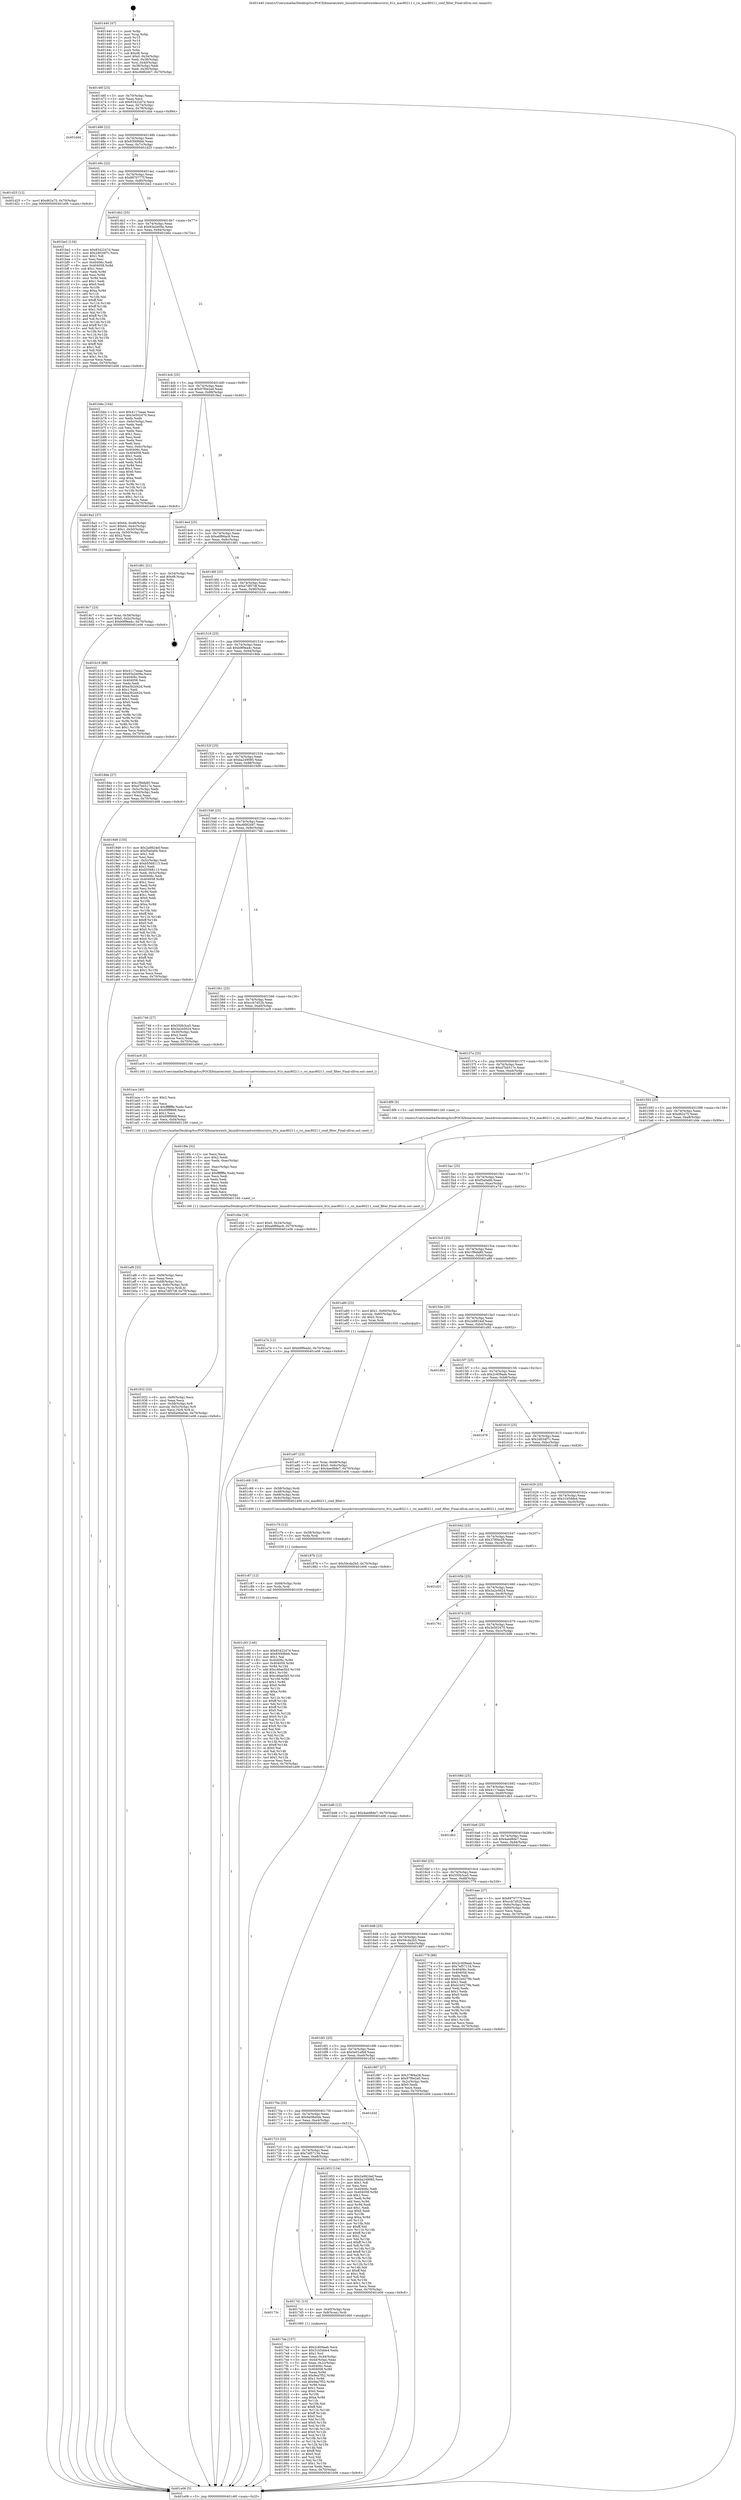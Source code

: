 digraph "0x401440" {
  label = "0x401440 (/mnt/c/Users/mathe/Desktop/tcc/POCII/binaries/extr_linuxdriversnetwirelessrsirsi_91x_mac80211.c_rsi_mac80211_conf_filter_Final-ollvm.out::main(0))"
  labelloc = "t"
  node[shape=record]

  Entry [label="",width=0.3,height=0.3,shape=circle,fillcolor=black,style=filled]
  "0x40146f" [label="{
     0x40146f [23]\l
     | [instrs]\l
     &nbsp;&nbsp;0x40146f \<+3\>: mov -0x70(%rbp),%eax\l
     &nbsp;&nbsp;0x401472 \<+2\>: mov %eax,%ecx\l
     &nbsp;&nbsp;0x401474 \<+6\>: sub $0x8342247d,%ecx\l
     &nbsp;&nbsp;0x40147a \<+3\>: mov %eax,-0x74(%rbp)\l
     &nbsp;&nbsp;0x40147d \<+3\>: mov %ecx,-0x78(%rbp)\l
     &nbsp;&nbsp;0x401480 \<+6\>: je 0000000000401dd4 \<main+0x994\>\l
  }"]
  "0x401dd4" [label="{
     0x401dd4\l
  }", style=dashed]
  "0x401486" [label="{
     0x401486 [22]\l
     | [instrs]\l
     &nbsp;&nbsp;0x401486 \<+5\>: jmp 000000000040148b \<main+0x4b\>\l
     &nbsp;&nbsp;0x40148b \<+3\>: mov -0x74(%rbp),%eax\l
     &nbsp;&nbsp;0x40148e \<+5\>: sub $0x83f49bbb,%eax\l
     &nbsp;&nbsp;0x401493 \<+3\>: mov %eax,-0x7c(%rbp)\l
     &nbsp;&nbsp;0x401496 \<+6\>: je 0000000000401d25 \<main+0x8e5\>\l
  }"]
  Exit [label="",width=0.3,height=0.3,shape=circle,fillcolor=black,style=filled,peripheries=2]
  "0x401d25" [label="{
     0x401d25 [12]\l
     | [instrs]\l
     &nbsp;&nbsp;0x401d25 \<+7\>: movl $0xd62a75,-0x70(%rbp)\l
     &nbsp;&nbsp;0x401d2c \<+5\>: jmp 0000000000401e06 \<main+0x9c6\>\l
  }"]
  "0x40149c" [label="{
     0x40149c [22]\l
     | [instrs]\l
     &nbsp;&nbsp;0x40149c \<+5\>: jmp 00000000004014a1 \<main+0x61\>\l
     &nbsp;&nbsp;0x4014a1 \<+3\>: mov -0x74(%rbp),%eax\l
     &nbsp;&nbsp;0x4014a4 \<+5\>: sub $0x8970777f,%eax\l
     &nbsp;&nbsp;0x4014a9 \<+3\>: mov %eax,-0x80(%rbp)\l
     &nbsp;&nbsp;0x4014ac \<+6\>: je 0000000000401be2 \<main+0x7a2\>\l
  }"]
  "0x401c93" [label="{
     0x401c93 [146]\l
     | [instrs]\l
     &nbsp;&nbsp;0x401c93 \<+5\>: mov $0x8342247d,%ecx\l
     &nbsp;&nbsp;0x401c98 \<+5\>: mov $0x83f49bbb,%esi\l
     &nbsp;&nbsp;0x401c9d \<+2\>: mov $0x1,%al\l
     &nbsp;&nbsp;0x401c9f \<+8\>: mov 0x40406c,%r8d\l
     &nbsp;&nbsp;0x401ca7 \<+8\>: mov 0x404058,%r9d\l
     &nbsp;&nbsp;0x401caf \<+3\>: mov %r8d,%r10d\l
     &nbsp;&nbsp;0x401cb2 \<+7\>: add $0xc46ae5b5,%r10d\l
     &nbsp;&nbsp;0x401cb9 \<+4\>: sub $0x1,%r10d\l
     &nbsp;&nbsp;0x401cbd \<+7\>: sub $0xc46ae5b5,%r10d\l
     &nbsp;&nbsp;0x401cc4 \<+4\>: imul %r10d,%r8d\l
     &nbsp;&nbsp;0x401cc8 \<+4\>: and $0x1,%r8d\l
     &nbsp;&nbsp;0x401ccc \<+4\>: cmp $0x0,%r8d\l
     &nbsp;&nbsp;0x401cd0 \<+4\>: sete %r11b\l
     &nbsp;&nbsp;0x401cd4 \<+4\>: cmp $0xa,%r9d\l
     &nbsp;&nbsp;0x401cd8 \<+3\>: setl %bl\l
     &nbsp;&nbsp;0x401cdb \<+3\>: mov %r11b,%r14b\l
     &nbsp;&nbsp;0x401cde \<+4\>: xor $0xff,%r14b\l
     &nbsp;&nbsp;0x401ce2 \<+3\>: mov %bl,%r15b\l
     &nbsp;&nbsp;0x401ce5 \<+4\>: xor $0xff,%r15b\l
     &nbsp;&nbsp;0x401ce9 \<+2\>: xor $0x0,%al\l
     &nbsp;&nbsp;0x401ceb \<+3\>: mov %r14b,%r12b\l
     &nbsp;&nbsp;0x401cee \<+4\>: and $0x0,%r12b\l
     &nbsp;&nbsp;0x401cf2 \<+3\>: and %al,%r11b\l
     &nbsp;&nbsp;0x401cf5 \<+3\>: mov %r15b,%r13b\l
     &nbsp;&nbsp;0x401cf8 \<+4\>: and $0x0,%r13b\l
     &nbsp;&nbsp;0x401cfc \<+2\>: and %al,%bl\l
     &nbsp;&nbsp;0x401cfe \<+3\>: or %r11b,%r12b\l
     &nbsp;&nbsp;0x401d01 \<+3\>: or %bl,%r13b\l
     &nbsp;&nbsp;0x401d04 \<+3\>: xor %r13b,%r12b\l
     &nbsp;&nbsp;0x401d07 \<+3\>: or %r15b,%r14b\l
     &nbsp;&nbsp;0x401d0a \<+4\>: xor $0xff,%r14b\l
     &nbsp;&nbsp;0x401d0e \<+2\>: or $0x0,%al\l
     &nbsp;&nbsp;0x401d10 \<+3\>: and %al,%r14b\l
     &nbsp;&nbsp;0x401d13 \<+3\>: or %r14b,%r12b\l
     &nbsp;&nbsp;0x401d16 \<+4\>: test $0x1,%r12b\l
     &nbsp;&nbsp;0x401d1a \<+3\>: cmovne %esi,%ecx\l
     &nbsp;&nbsp;0x401d1d \<+3\>: mov %ecx,-0x70(%rbp)\l
     &nbsp;&nbsp;0x401d20 \<+5\>: jmp 0000000000401e06 \<main+0x9c6\>\l
  }"]
  "0x401be2" [label="{
     0x401be2 [134]\l
     | [instrs]\l
     &nbsp;&nbsp;0x401be2 \<+5\>: mov $0x8342247d,%eax\l
     &nbsp;&nbsp;0x401be7 \<+5\>: mov $0x2d034f7c,%ecx\l
     &nbsp;&nbsp;0x401bec \<+2\>: mov $0x1,%dl\l
     &nbsp;&nbsp;0x401bee \<+2\>: xor %esi,%esi\l
     &nbsp;&nbsp;0x401bf0 \<+7\>: mov 0x40406c,%edi\l
     &nbsp;&nbsp;0x401bf7 \<+8\>: mov 0x404058,%r8d\l
     &nbsp;&nbsp;0x401bff \<+3\>: sub $0x1,%esi\l
     &nbsp;&nbsp;0x401c02 \<+3\>: mov %edi,%r9d\l
     &nbsp;&nbsp;0x401c05 \<+3\>: add %esi,%r9d\l
     &nbsp;&nbsp;0x401c08 \<+4\>: imul %r9d,%edi\l
     &nbsp;&nbsp;0x401c0c \<+3\>: and $0x1,%edi\l
     &nbsp;&nbsp;0x401c0f \<+3\>: cmp $0x0,%edi\l
     &nbsp;&nbsp;0x401c12 \<+4\>: sete %r10b\l
     &nbsp;&nbsp;0x401c16 \<+4\>: cmp $0xa,%r8d\l
     &nbsp;&nbsp;0x401c1a \<+4\>: setl %r11b\l
     &nbsp;&nbsp;0x401c1e \<+3\>: mov %r10b,%bl\l
     &nbsp;&nbsp;0x401c21 \<+3\>: xor $0xff,%bl\l
     &nbsp;&nbsp;0x401c24 \<+3\>: mov %r11b,%r14b\l
     &nbsp;&nbsp;0x401c27 \<+4\>: xor $0xff,%r14b\l
     &nbsp;&nbsp;0x401c2b \<+3\>: xor $0x1,%dl\l
     &nbsp;&nbsp;0x401c2e \<+3\>: mov %bl,%r15b\l
     &nbsp;&nbsp;0x401c31 \<+4\>: and $0xff,%r15b\l
     &nbsp;&nbsp;0x401c35 \<+3\>: and %dl,%r10b\l
     &nbsp;&nbsp;0x401c38 \<+3\>: mov %r14b,%r12b\l
     &nbsp;&nbsp;0x401c3b \<+4\>: and $0xff,%r12b\l
     &nbsp;&nbsp;0x401c3f \<+3\>: and %dl,%r11b\l
     &nbsp;&nbsp;0x401c42 \<+3\>: or %r10b,%r15b\l
     &nbsp;&nbsp;0x401c45 \<+3\>: or %r11b,%r12b\l
     &nbsp;&nbsp;0x401c48 \<+3\>: xor %r12b,%r15b\l
     &nbsp;&nbsp;0x401c4b \<+3\>: or %r14b,%bl\l
     &nbsp;&nbsp;0x401c4e \<+3\>: xor $0xff,%bl\l
     &nbsp;&nbsp;0x401c51 \<+3\>: or $0x1,%dl\l
     &nbsp;&nbsp;0x401c54 \<+2\>: and %dl,%bl\l
     &nbsp;&nbsp;0x401c56 \<+3\>: or %bl,%r15b\l
     &nbsp;&nbsp;0x401c59 \<+4\>: test $0x1,%r15b\l
     &nbsp;&nbsp;0x401c5d \<+3\>: cmovne %ecx,%eax\l
     &nbsp;&nbsp;0x401c60 \<+3\>: mov %eax,-0x70(%rbp)\l
     &nbsp;&nbsp;0x401c63 \<+5\>: jmp 0000000000401e06 \<main+0x9c6\>\l
  }"]
  "0x4014b2" [label="{
     0x4014b2 [25]\l
     | [instrs]\l
     &nbsp;&nbsp;0x4014b2 \<+5\>: jmp 00000000004014b7 \<main+0x77\>\l
     &nbsp;&nbsp;0x4014b7 \<+3\>: mov -0x74(%rbp),%eax\l
     &nbsp;&nbsp;0x4014ba \<+5\>: sub $0x93a2e09a,%eax\l
     &nbsp;&nbsp;0x4014bf \<+6\>: mov %eax,-0x84(%rbp)\l
     &nbsp;&nbsp;0x4014c5 \<+6\>: je 0000000000401b6e \<main+0x72e\>\l
  }"]
  "0x401c87" [label="{
     0x401c87 [12]\l
     | [instrs]\l
     &nbsp;&nbsp;0x401c87 \<+4\>: mov -0x68(%rbp),%rdx\l
     &nbsp;&nbsp;0x401c8b \<+3\>: mov %rdx,%rdi\l
     &nbsp;&nbsp;0x401c8e \<+5\>: call 0000000000401030 \<free@plt\>\l
     | [calls]\l
     &nbsp;&nbsp;0x401030 \{1\} (unknown)\l
  }"]
  "0x401b6e" [label="{
     0x401b6e [104]\l
     | [instrs]\l
     &nbsp;&nbsp;0x401b6e \<+5\>: mov $0x4117eaae,%eax\l
     &nbsp;&nbsp;0x401b73 \<+5\>: mov $0x3e502470,%ecx\l
     &nbsp;&nbsp;0x401b78 \<+2\>: xor %edx,%edx\l
     &nbsp;&nbsp;0x401b7a \<+3\>: mov -0x6c(%rbp),%esi\l
     &nbsp;&nbsp;0x401b7d \<+2\>: mov %edx,%edi\l
     &nbsp;&nbsp;0x401b7f \<+2\>: sub %esi,%edi\l
     &nbsp;&nbsp;0x401b81 \<+2\>: mov %edx,%esi\l
     &nbsp;&nbsp;0x401b83 \<+3\>: sub $0x1,%esi\l
     &nbsp;&nbsp;0x401b86 \<+2\>: add %esi,%edi\l
     &nbsp;&nbsp;0x401b88 \<+2\>: mov %edx,%esi\l
     &nbsp;&nbsp;0x401b8a \<+2\>: sub %edi,%esi\l
     &nbsp;&nbsp;0x401b8c \<+3\>: mov %esi,-0x6c(%rbp)\l
     &nbsp;&nbsp;0x401b8f \<+7\>: mov 0x40406c,%esi\l
     &nbsp;&nbsp;0x401b96 \<+7\>: mov 0x404058,%edi\l
     &nbsp;&nbsp;0x401b9d \<+3\>: sub $0x1,%edx\l
     &nbsp;&nbsp;0x401ba0 \<+3\>: mov %esi,%r8d\l
     &nbsp;&nbsp;0x401ba3 \<+3\>: add %edx,%r8d\l
     &nbsp;&nbsp;0x401ba6 \<+4\>: imul %r8d,%esi\l
     &nbsp;&nbsp;0x401baa \<+3\>: and $0x1,%esi\l
     &nbsp;&nbsp;0x401bad \<+3\>: cmp $0x0,%esi\l
     &nbsp;&nbsp;0x401bb0 \<+4\>: sete %r9b\l
     &nbsp;&nbsp;0x401bb4 \<+3\>: cmp $0xa,%edi\l
     &nbsp;&nbsp;0x401bb7 \<+4\>: setl %r10b\l
     &nbsp;&nbsp;0x401bbb \<+3\>: mov %r9b,%r11b\l
     &nbsp;&nbsp;0x401bbe \<+3\>: and %r10b,%r11b\l
     &nbsp;&nbsp;0x401bc1 \<+3\>: xor %r10b,%r9b\l
     &nbsp;&nbsp;0x401bc4 \<+3\>: or %r9b,%r11b\l
     &nbsp;&nbsp;0x401bc7 \<+4\>: test $0x1,%r11b\l
     &nbsp;&nbsp;0x401bcb \<+3\>: cmovne %ecx,%eax\l
     &nbsp;&nbsp;0x401bce \<+3\>: mov %eax,-0x70(%rbp)\l
     &nbsp;&nbsp;0x401bd1 \<+5\>: jmp 0000000000401e06 \<main+0x9c6\>\l
  }"]
  "0x4014cb" [label="{
     0x4014cb [25]\l
     | [instrs]\l
     &nbsp;&nbsp;0x4014cb \<+5\>: jmp 00000000004014d0 \<main+0x90\>\l
     &nbsp;&nbsp;0x4014d0 \<+3\>: mov -0x74(%rbp),%eax\l
     &nbsp;&nbsp;0x4014d3 \<+5\>: sub $0x97f0e2a0,%eax\l
     &nbsp;&nbsp;0x4014d8 \<+6\>: mov %eax,-0x88(%rbp)\l
     &nbsp;&nbsp;0x4014de \<+6\>: je 00000000004018a2 \<main+0x462\>\l
  }"]
  "0x401c7b" [label="{
     0x401c7b [12]\l
     | [instrs]\l
     &nbsp;&nbsp;0x401c7b \<+4\>: mov -0x58(%rbp),%rdx\l
     &nbsp;&nbsp;0x401c7f \<+3\>: mov %rdx,%rdi\l
     &nbsp;&nbsp;0x401c82 \<+5\>: call 0000000000401030 \<free@plt\>\l
     | [calls]\l
     &nbsp;&nbsp;0x401030 \{1\} (unknown)\l
  }"]
  "0x4018a2" [label="{
     0x4018a2 [37]\l
     | [instrs]\l
     &nbsp;&nbsp;0x4018a2 \<+7\>: movl $0x64,-0x48(%rbp)\l
     &nbsp;&nbsp;0x4018a9 \<+7\>: movl $0x64,-0x4c(%rbp)\l
     &nbsp;&nbsp;0x4018b0 \<+7\>: movl $0x1,-0x50(%rbp)\l
     &nbsp;&nbsp;0x4018b7 \<+4\>: movslq -0x50(%rbp),%rax\l
     &nbsp;&nbsp;0x4018bb \<+4\>: shl $0x2,%rax\l
     &nbsp;&nbsp;0x4018bf \<+3\>: mov %rax,%rdi\l
     &nbsp;&nbsp;0x4018c2 \<+5\>: call 0000000000401050 \<malloc@plt\>\l
     | [calls]\l
     &nbsp;&nbsp;0x401050 \{1\} (unknown)\l
  }"]
  "0x4014e4" [label="{
     0x4014e4 [25]\l
     | [instrs]\l
     &nbsp;&nbsp;0x4014e4 \<+5\>: jmp 00000000004014e9 \<main+0xa9\>\l
     &nbsp;&nbsp;0x4014e9 \<+3\>: mov -0x74(%rbp),%eax\l
     &nbsp;&nbsp;0x4014ec \<+5\>: sub $0xa6f66ac8,%eax\l
     &nbsp;&nbsp;0x4014f1 \<+6\>: mov %eax,-0x8c(%rbp)\l
     &nbsp;&nbsp;0x4014f7 \<+6\>: je 0000000000401d61 \<main+0x921\>\l
  }"]
  "0x401af6" [label="{
     0x401af6 [32]\l
     | [instrs]\l
     &nbsp;&nbsp;0x401af6 \<+6\>: mov -0xf4(%rbp),%ecx\l
     &nbsp;&nbsp;0x401afc \<+3\>: imul %eax,%ecx\l
     &nbsp;&nbsp;0x401aff \<+4\>: mov -0x68(%rbp),%rsi\l
     &nbsp;&nbsp;0x401b03 \<+4\>: movslq -0x6c(%rbp),%rdi\l
     &nbsp;&nbsp;0x401b07 \<+3\>: mov %ecx,(%rsi,%rdi,4)\l
     &nbsp;&nbsp;0x401b0a \<+7\>: movl $0xa7df57df,-0x70(%rbp)\l
     &nbsp;&nbsp;0x401b11 \<+5\>: jmp 0000000000401e06 \<main+0x9c6\>\l
  }"]
  "0x401d61" [label="{
     0x401d61 [21]\l
     | [instrs]\l
     &nbsp;&nbsp;0x401d61 \<+3\>: mov -0x34(%rbp),%eax\l
     &nbsp;&nbsp;0x401d64 \<+7\>: add $0xd8,%rsp\l
     &nbsp;&nbsp;0x401d6b \<+1\>: pop %rbx\l
     &nbsp;&nbsp;0x401d6c \<+2\>: pop %r12\l
     &nbsp;&nbsp;0x401d6e \<+2\>: pop %r13\l
     &nbsp;&nbsp;0x401d70 \<+2\>: pop %r14\l
     &nbsp;&nbsp;0x401d72 \<+2\>: pop %r15\l
     &nbsp;&nbsp;0x401d74 \<+1\>: pop %rbp\l
     &nbsp;&nbsp;0x401d75 \<+1\>: ret\l
  }"]
  "0x4014fd" [label="{
     0x4014fd [25]\l
     | [instrs]\l
     &nbsp;&nbsp;0x4014fd \<+5\>: jmp 0000000000401502 \<main+0xc2\>\l
     &nbsp;&nbsp;0x401502 \<+3\>: mov -0x74(%rbp),%eax\l
     &nbsp;&nbsp;0x401505 \<+5\>: sub $0xa7df57df,%eax\l
     &nbsp;&nbsp;0x40150a \<+6\>: mov %eax,-0x90(%rbp)\l
     &nbsp;&nbsp;0x401510 \<+6\>: je 0000000000401b16 \<main+0x6d6\>\l
  }"]
  "0x401ace" [label="{
     0x401ace [40]\l
     | [instrs]\l
     &nbsp;&nbsp;0x401ace \<+5\>: mov $0x2,%ecx\l
     &nbsp;&nbsp;0x401ad3 \<+1\>: cltd\l
     &nbsp;&nbsp;0x401ad4 \<+2\>: idiv %ecx\l
     &nbsp;&nbsp;0x401ad6 \<+6\>: imul $0xfffffffe,%edx,%ecx\l
     &nbsp;&nbsp;0x401adc \<+6\>: sub $0x69f8868,%ecx\l
     &nbsp;&nbsp;0x401ae2 \<+3\>: add $0x1,%ecx\l
     &nbsp;&nbsp;0x401ae5 \<+6\>: add $0x69f8868,%ecx\l
     &nbsp;&nbsp;0x401aeb \<+6\>: mov %ecx,-0xf4(%rbp)\l
     &nbsp;&nbsp;0x401af1 \<+5\>: call 0000000000401160 \<next_i\>\l
     | [calls]\l
     &nbsp;&nbsp;0x401160 \{1\} (/mnt/c/Users/mathe/Desktop/tcc/POCII/binaries/extr_linuxdriversnetwirelessrsirsi_91x_mac80211.c_rsi_mac80211_conf_filter_Final-ollvm.out::next_i)\l
  }"]
  "0x401b16" [label="{
     0x401b16 [88]\l
     | [instrs]\l
     &nbsp;&nbsp;0x401b16 \<+5\>: mov $0x4117eaae,%eax\l
     &nbsp;&nbsp;0x401b1b \<+5\>: mov $0x93a2e09a,%ecx\l
     &nbsp;&nbsp;0x401b20 \<+7\>: mov 0x40406c,%edx\l
     &nbsp;&nbsp;0x401b27 \<+7\>: mov 0x404058,%esi\l
     &nbsp;&nbsp;0x401b2e \<+2\>: mov %edx,%edi\l
     &nbsp;&nbsp;0x401b30 \<+6\>: add $0xa3b2d42d,%edi\l
     &nbsp;&nbsp;0x401b36 \<+3\>: sub $0x1,%edi\l
     &nbsp;&nbsp;0x401b39 \<+6\>: sub $0xa3b2d42d,%edi\l
     &nbsp;&nbsp;0x401b3f \<+3\>: imul %edi,%edx\l
     &nbsp;&nbsp;0x401b42 \<+3\>: and $0x1,%edx\l
     &nbsp;&nbsp;0x401b45 \<+3\>: cmp $0x0,%edx\l
     &nbsp;&nbsp;0x401b48 \<+4\>: sete %r8b\l
     &nbsp;&nbsp;0x401b4c \<+3\>: cmp $0xa,%esi\l
     &nbsp;&nbsp;0x401b4f \<+4\>: setl %r9b\l
     &nbsp;&nbsp;0x401b53 \<+3\>: mov %r8b,%r10b\l
     &nbsp;&nbsp;0x401b56 \<+3\>: and %r9b,%r10b\l
     &nbsp;&nbsp;0x401b59 \<+3\>: xor %r9b,%r8b\l
     &nbsp;&nbsp;0x401b5c \<+3\>: or %r8b,%r10b\l
     &nbsp;&nbsp;0x401b5f \<+4\>: test $0x1,%r10b\l
     &nbsp;&nbsp;0x401b63 \<+3\>: cmovne %ecx,%eax\l
     &nbsp;&nbsp;0x401b66 \<+3\>: mov %eax,-0x70(%rbp)\l
     &nbsp;&nbsp;0x401b69 \<+5\>: jmp 0000000000401e06 \<main+0x9c6\>\l
  }"]
  "0x401516" [label="{
     0x401516 [25]\l
     | [instrs]\l
     &nbsp;&nbsp;0x401516 \<+5\>: jmp 000000000040151b \<main+0xdb\>\l
     &nbsp;&nbsp;0x40151b \<+3\>: mov -0x74(%rbp),%eax\l
     &nbsp;&nbsp;0x40151e \<+5\>: sub $0xb9f9ea4c,%eax\l
     &nbsp;&nbsp;0x401523 \<+6\>: mov %eax,-0x94(%rbp)\l
     &nbsp;&nbsp;0x401529 \<+6\>: je 00000000004018de \<main+0x49e\>\l
  }"]
  "0x401a97" [label="{
     0x401a97 [23]\l
     | [instrs]\l
     &nbsp;&nbsp;0x401a97 \<+4\>: mov %rax,-0x68(%rbp)\l
     &nbsp;&nbsp;0x401a9b \<+7\>: movl $0x0,-0x6c(%rbp)\l
     &nbsp;&nbsp;0x401aa2 \<+7\>: movl $0x4aed8de7,-0x70(%rbp)\l
     &nbsp;&nbsp;0x401aa9 \<+5\>: jmp 0000000000401e06 \<main+0x9c6\>\l
  }"]
  "0x4018de" [label="{
     0x4018de [27]\l
     | [instrs]\l
     &nbsp;&nbsp;0x4018de \<+5\>: mov $0x1f9efa80,%eax\l
     &nbsp;&nbsp;0x4018e3 \<+5\>: mov $0xd7bb517e,%ecx\l
     &nbsp;&nbsp;0x4018e8 \<+3\>: mov -0x5c(%rbp),%edx\l
     &nbsp;&nbsp;0x4018eb \<+3\>: cmp -0x50(%rbp),%edx\l
     &nbsp;&nbsp;0x4018ee \<+3\>: cmovl %ecx,%eax\l
     &nbsp;&nbsp;0x4018f1 \<+3\>: mov %eax,-0x70(%rbp)\l
     &nbsp;&nbsp;0x4018f4 \<+5\>: jmp 0000000000401e06 \<main+0x9c6\>\l
  }"]
  "0x40152f" [label="{
     0x40152f [25]\l
     | [instrs]\l
     &nbsp;&nbsp;0x40152f \<+5\>: jmp 0000000000401534 \<main+0xf4\>\l
     &nbsp;&nbsp;0x401534 \<+3\>: mov -0x74(%rbp),%eax\l
     &nbsp;&nbsp;0x401537 \<+5\>: sub $0xba249085,%eax\l
     &nbsp;&nbsp;0x40153c \<+6\>: mov %eax,-0x98(%rbp)\l
     &nbsp;&nbsp;0x401542 \<+6\>: je 00000000004019d9 \<main+0x599\>\l
  }"]
  "0x401932" [label="{
     0x401932 [33]\l
     | [instrs]\l
     &nbsp;&nbsp;0x401932 \<+6\>: mov -0xf0(%rbp),%ecx\l
     &nbsp;&nbsp;0x401938 \<+3\>: imul %eax,%ecx\l
     &nbsp;&nbsp;0x40193b \<+4\>: mov -0x58(%rbp),%r8\l
     &nbsp;&nbsp;0x40193f \<+4\>: movslq -0x5c(%rbp),%r9\l
     &nbsp;&nbsp;0x401943 \<+4\>: mov %ecx,(%r8,%r9,4)\l
     &nbsp;&nbsp;0x401947 \<+7\>: movl $0x6a08a0de,-0x70(%rbp)\l
     &nbsp;&nbsp;0x40194e \<+5\>: jmp 0000000000401e06 \<main+0x9c6\>\l
  }"]
  "0x4019d9" [label="{
     0x4019d9 [155]\l
     | [instrs]\l
     &nbsp;&nbsp;0x4019d9 \<+5\>: mov $0x2a9824ef,%eax\l
     &nbsp;&nbsp;0x4019de \<+5\>: mov $0xf5a0a6b,%ecx\l
     &nbsp;&nbsp;0x4019e3 \<+2\>: mov $0x1,%dl\l
     &nbsp;&nbsp;0x4019e5 \<+2\>: xor %esi,%esi\l
     &nbsp;&nbsp;0x4019e7 \<+3\>: mov -0x5c(%rbp),%edi\l
     &nbsp;&nbsp;0x4019ea \<+6\>: add $0xb5568113,%edi\l
     &nbsp;&nbsp;0x4019f0 \<+3\>: add $0x1,%edi\l
     &nbsp;&nbsp;0x4019f3 \<+6\>: sub $0xb5568113,%edi\l
     &nbsp;&nbsp;0x4019f9 \<+3\>: mov %edi,-0x5c(%rbp)\l
     &nbsp;&nbsp;0x4019fc \<+7\>: mov 0x40406c,%edi\l
     &nbsp;&nbsp;0x401a03 \<+8\>: mov 0x404058,%r8d\l
     &nbsp;&nbsp;0x401a0b \<+3\>: sub $0x1,%esi\l
     &nbsp;&nbsp;0x401a0e \<+3\>: mov %edi,%r9d\l
     &nbsp;&nbsp;0x401a11 \<+3\>: add %esi,%r9d\l
     &nbsp;&nbsp;0x401a14 \<+4\>: imul %r9d,%edi\l
     &nbsp;&nbsp;0x401a18 \<+3\>: and $0x1,%edi\l
     &nbsp;&nbsp;0x401a1b \<+3\>: cmp $0x0,%edi\l
     &nbsp;&nbsp;0x401a1e \<+4\>: sete %r10b\l
     &nbsp;&nbsp;0x401a22 \<+4\>: cmp $0xa,%r8d\l
     &nbsp;&nbsp;0x401a26 \<+4\>: setl %r11b\l
     &nbsp;&nbsp;0x401a2a \<+3\>: mov %r10b,%bl\l
     &nbsp;&nbsp;0x401a2d \<+3\>: xor $0xff,%bl\l
     &nbsp;&nbsp;0x401a30 \<+3\>: mov %r11b,%r14b\l
     &nbsp;&nbsp;0x401a33 \<+4\>: xor $0xff,%r14b\l
     &nbsp;&nbsp;0x401a37 \<+3\>: xor $0x0,%dl\l
     &nbsp;&nbsp;0x401a3a \<+3\>: mov %bl,%r15b\l
     &nbsp;&nbsp;0x401a3d \<+4\>: and $0x0,%r15b\l
     &nbsp;&nbsp;0x401a41 \<+3\>: and %dl,%r10b\l
     &nbsp;&nbsp;0x401a44 \<+3\>: mov %r14b,%r12b\l
     &nbsp;&nbsp;0x401a47 \<+4\>: and $0x0,%r12b\l
     &nbsp;&nbsp;0x401a4b \<+3\>: and %dl,%r11b\l
     &nbsp;&nbsp;0x401a4e \<+3\>: or %r10b,%r15b\l
     &nbsp;&nbsp;0x401a51 \<+3\>: or %r11b,%r12b\l
     &nbsp;&nbsp;0x401a54 \<+3\>: xor %r12b,%r15b\l
     &nbsp;&nbsp;0x401a57 \<+3\>: or %r14b,%bl\l
     &nbsp;&nbsp;0x401a5a \<+3\>: xor $0xff,%bl\l
     &nbsp;&nbsp;0x401a5d \<+3\>: or $0x0,%dl\l
     &nbsp;&nbsp;0x401a60 \<+2\>: and %dl,%bl\l
     &nbsp;&nbsp;0x401a62 \<+3\>: or %bl,%r15b\l
     &nbsp;&nbsp;0x401a65 \<+4\>: test $0x1,%r15b\l
     &nbsp;&nbsp;0x401a69 \<+3\>: cmovne %ecx,%eax\l
     &nbsp;&nbsp;0x401a6c \<+3\>: mov %eax,-0x70(%rbp)\l
     &nbsp;&nbsp;0x401a6f \<+5\>: jmp 0000000000401e06 \<main+0x9c6\>\l
  }"]
  "0x401548" [label="{
     0x401548 [25]\l
     | [instrs]\l
     &nbsp;&nbsp;0x401548 \<+5\>: jmp 000000000040154d \<main+0x10d\>\l
     &nbsp;&nbsp;0x40154d \<+3\>: mov -0x74(%rbp),%eax\l
     &nbsp;&nbsp;0x401550 \<+5\>: sub $0xc6682d47,%eax\l
     &nbsp;&nbsp;0x401555 \<+6\>: mov %eax,-0x9c(%rbp)\l
     &nbsp;&nbsp;0x40155b \<+6\>: je 0000000000401746 \<main+0x306\>\l
  }"]
  "0x4018fe" [label="{
     0x4018fe [52]\l
     | [instrs]\l
     &nbsp;&nbsp;0x4018fe \<+2\>: xor %ecx,%ecx\l
     &nbsp;&nbsp;0x401900 \<+5\>: mov $0x2,%edx\l
     &nbsp;&nbsp;0x401905 \<+6\>: mov %edx,-0xec(%rbp)\l
     &nbsp;&nbsp;0x40190b \<+1\>: cltd\l
     &nbsp;&nbsp;0x40190c \<+6\>: mov -0xec(%rbp),%esi\l
     &nbsp;&nbsp;0x401912 \<+2\>: idiv %esi\l
     &nbsp;&nbsp;0x401914 \<+6\>: imul $0xfffffffe,%edx,%edx\l
     &nbsp;&nbsp;0x40191a \<+2\>: mov %ecx,%edi\l
     &nbsp;&nbsp;0x40191c \<+2\>: sub %edx,%edi\l
     &nbsp;&nbsp;0x40191e \<+2\>: mov %ecx,%edx\l
     &nbsp;&nbsp;0x401920 \<+3\>: sub $0x1,%edx\l
     &nbsp;&nbsp;0x401923 \<+2\>: add %edx,%edi\l
     &nbsp;&nbsp;0x401925 \<+2\>: sub %edi,%ecx\l
     &nbsp;&nbsp;0x401927 \<+6\>: mov %ecx,-0xf0(%rbp)\l
     &nbsp;&nbsp;0x40192d \<+5\>: call 0000000000401160 \<next_i\>\l
     | [calls]\l
     &nbsp;&nbsp;0x401160 \{1\} (/mnt/c/Users/mathe/Desktop/tcc/POCII/binaries/extr_linuxdriversnetwirelessrsirsi_91x_mac80211.c_rsi_mac80211_conf_filter_Final-ollvm.out::next_i)\l
  }"]
  "0x401746" [label="{
     0x401746 [27]\l
     | [instrs]\l
     &nbsp;&nbsp;0x401746 \<+5\>: mov $0x550b3ca5,%eax\l
     &nbsp;&nbsp;0x40174b \<+5\>: mov $0x3a2e5624,%ecx\l
     &nbsp;&nbsp;0x401750 \<+3\>: mov -0x30(%rbp),%edx\l
     &nbsp;&nbsp;0x401753 \<+3\>: cmp $0x2,%edx\l
     &nbsp;&nbsp;0x401756 \<+3\>: cmovne %ecx,%eax\l
     &nbsp;&nbsp;0x401759 \<+3\>: mov %eax,-0x70(%rbp)\l
     &nbsp;&nbsp;0x40175c \<+5\>: jmp 0000000000401e06 \<main+0x9c6\>\l
  }"]
  "0x401561" [label="{
     0x401561 [25]\l
     | [instrs]\l
     &nbsp;&nbsp;0x401561 \<+5\>: jmp 0000000000401566 \<main+0x126\>\l
     &nbsp;&nbsp;0x401566 \<+3\>: mov -0x74(%rbp),%eax\l
     &nbsp;&nbsp;0x401569 \<+5\>: sub $0xccb7d52b,%eax\l
     &nbsp;&nbsp;0x40156e \<+6\>: mov %eax,-0xa0(%rbp)\l
     &nbsp;&nbsp;0x401574 \<+6\>: je 0000000000401ac9 \<main+0x689\>\l
  }"]
  "0x401e06" [label="{
     0x401e06 [5]\l
     | [instrs]\l
     &nbsp;&nbsp;0x401e06 \<+5\>: jmp 000000000040146f \<main+0x2f\>\l
  }"]
  "0x401440" [label="{
     0x401440 [47]\l
     | [instrs]\l
     &nbsp;&nbsp;0x401440 \<+1\>: push %rbp\l
     &nbsp;&nbsp;0x401441 \<+3\>: mov %rsp,%rbp\l
     &nbsp;&nbsp;0x401444 \<+2\>: push %r15\l
     &nbsp;&nbsp;0x401446 \<+2\>: push %r14\l
     &nbsp;&nbsp;0x401448 \<+2\>: push %r13\l
     &nbsp;&nbsp;0x40144a \<+2\>: push %r12\l
     &nbsp;&nbsp;0x40144c \<+1\>: push %rbx\l
     &nbsp;&nbsp;0x40144d \<+7\>: sub $0xd8,%rsp\l
     &nbsp;&nbsp;0x401454 \<+7\>: movl $0x0,-0x34(%rbp)\l
     &nbsp;&nbsp;0x40145b \<+3\>: mov %edi,-0x38(%rbp)\l
     &nbsp;&nbsp;0x40145e \<+4\>: mov %rsi,-0x40(%rbp)\l
     &nbsp;&nbsp;0x401462 \<+3\>: mov -0x38(%rbp),%edi\l
     &nbsp;&nbsp;0x401465 \<+3\>: mov %edi,-0x30(%rbp)\l
     &nbsp;&nbsp;0x401468 \<+7\>: movl $0xc6682d47,-0x70(%rbp)\l
  }"]
  "0x4018c7" [label="{
     0x4018c7 [23]\l
     | [instrs]\l
     &nbsp;&nbsp;0x4018c7 \<+4\>: mov %rax,-0x58(%rbp)\l
     &nbsp;&nbsp;0x4018cb \<+7\>: movl $0x0,-0x5c(%rbp)\l
     &nbsp;&nbsp;0x4018d2 \<+7\>: movl $0xb9f9ea4c,-0x70(%rbp)\l
     &nbsp;&nbsp;0x4018d9 \<+5\>: jmp 0000000000401e06 \<main+0x9c6\>\l
  }"]
  "0x401ac9" [label="{
     0x401ac9 [5]\l
     | [instrs]\l
     &nbsp;&nbsp;0x401ac9 \<+5\>: call 0000000000401160 \<next_i\>\l
     | [calls]\l
     &nbsp;&nbsp;0x401160 \{1\} (/mnt/c/Users/mathe/Desktop/tcc/POCII/binaries/extr_linuxdriversnetwirelessrsirsi_91x_mac80211.c_rsi_mac80211_conf_filter_Final-ollvm.out::next_i)\l
  }"]
  "0x40157a" [label="{
     0x40157a [25]\l
     | [instrs]\l
     &nbsp;&nbsp;0x40157a \<+5\>: jmp 000000000040157f \<main+0x13f\>\l
     &nbsp;&nbsp;0x40157f \<+3\>: mov -0x74(%rbp),%eax\l
     &nbsp;&nbsp;0x401582 \<+5\>: sub $0xd7bb517e,%eax\l
     &nbsp;&nbsp;0x401587 \<+6\>: mov %eax,-0xa4(%rbp)\l
     &nbsp;&nbsp;0x40158d \<+6\>: je 00000000004018f9 \<main+0x4b9\>\l
  }"]
  "0x4017de" [label="{
     0x4017de [157]\l
     | [instrs]\l
     &nbsp;&nbsp;0x4017de \<+5\>: mov $0x2c409aab,%ecx\l
     &nbsp;&nbsp;0x4017e3 \<+5\>: mov $0x31b5dde4,%edx\l
     &nbsp;&nbsp;0x4017e8 \<+3\>: mov $0x1,%sil\l
     &nbsp;&nbsp;0x4017eb \<+3\>: mov %eax,-0x44(%rbp)\l
     &nbsp;&nbsp;0x4017ee \<+3\>: mov -0x44(%rbp),%eax\l
     &nbsp;&nbsp;0x4017f1 \<+3\>: mov %eax,-0x2c(%rbp)\l
     &nbsp;&nbsp;0x4017f4 \<+7\>: mov 0x40406c,%eax\l
     &nbsp;&nbsp;0x4017fb \<+8\>: mov 0x404058,%r8d\l
     &nbsp;&nbsp;0x401803 \<+3\>: mov %eax,%r9d\l
     &nbsp;&nbsp;0x401806 \<+7\>: add $0x9ea7f52,%r9d\l
     &nbsp;&nbsp;0x40180d \<+4\>: sub $0x1,%r9d\l
     &nbsp;&nbsp;0x401811 \<+7\>: sub $0x9ea7f52,%r9d\l
     &nbsp;&nbsp;0x401818 \<+4\>: imul %r9d,%eax\l
     &nbsp;&nbsp;0x40181c \<+3\>: and $0x1,%eax\l
     &nbsp;&nbsp;0x40181f \<+3\>: cmp $0x0,%eax\l
     &nbsp;&nbsp;0x401822 \<+4\>: sete %r10b\l
     &nbsp;&nbsp;0x401826 \<+4\>: cmp $0xa,%r8d\l
     &nbsp;&nbsp;0x40182a \<+4\>: setl %r11b\l
     &nbsp;&nbsp;0x40182e \<+3\>: mov %r10b,%bl\l
     &nbsp;&nbsp;0x401831 \<+3\>: xor $0xff,%bl\l
     &nbsp;&nbsp;0x401834 \<+3\>: mov %r11b,%r14b\l
     &nbsp;&nbsp;0x401837 \<+4\>: xor $0xff,%r14b\l
     &nbsp;&nbsp;0x40183b \<+4\>: xor $0x0,%sil\l
     &nbsp;&nbsp;0x40183f \<+3\>: mov %bl,%r15b\l
     &nbsp;&nbsp;0x401842 \<+4\>: and $0x0,%r15b\l
     &nbsp;&nbsp;0x401846 \<+3\>: and %sil,%r10b\l
     &nbsp;&nbsp;0x401849 \<+3\>: mov %r14b,%r12b\l
     &nbsp;&nbsp;0x40184c \<+4\>: and $0x0,%r12b\l
     &nbsp;&nbsp;0x401850 \<+3\>: and %sil,%r11b\l
     &nbsp;&nbsp;0x401853 \<+3\>: or %r10b,%r15b\l
     &nbsp;&nbsp;0x401856 \<+3\>: or %r11b,%r12b\l
     &nbsp;&nbsp;0x401859 \<+3\>: xor %r12b,%r15b\l
     &nbsp;&nbsp;0x40185c \<+3\>: or %r14b,%bl\l
     &nbsp;&nbsp;0x40185f \<+3\>: xor $0xff,%bl\l
     &nbsp;&nbsp;0x401862 \<+4\>: or $0x0,%sil\l
     &nbsp;&nbsp;0x401866 \<+3\>: and %sil,%bl\l
     &nbsp;&nbsp;0x401869 \<+3\>: or %bl,%r15b\l
     &nbsp;&nbsp;0x40186c \<+4\>: test $0x1,%r15b\l
     &nbsp;&nbsp;0x401870 \<+3\>: cmovne %edx,%ecx\l
     &nbsp;&nbsp;0x401873 \<+3\>: mov %ecx,-0x70(%rbp)\l
     &nbsp;&nbsp;0x401876 \<+5\>: jmp 0000000000401e06 \<main+0x9c6\>\l
  }"]
  "0x4018f9" [label="{
     0x4018f9 [5]\l
     | [instrs]\l
     &nbsp;&nbsp;0x4018f9 \<+5\>: call 0000000000401160 \<next_i\>\l
     | [calls]\l
     &nbsp;&nbsp;0x401160 \{1\} (/mnt/c/Users/mathe/Desktop/tcc/POCII/binaries/extr_linuxdriversnetwirelessrsirsi_91x_mac80211.c_rsi_mac80211_conf_filter_Final-ollvm.out::next_i)\l
  }"]
  "0x401593" [label="{
     0x401593 [25]\l
     | [instrs]\l
     &nbsp;&nbsp;0x401593 \<+5\>: jmp 0000000000401598 \<main+0x158\>\l
     &nbsp;&nbsp;0x401598 \<+3\>: mov -0x74(%rbp),%eax\l
     &nbsp;&nbsp;0x40159b \<+5\>: sub $0xd62a75,%eax\l
     &nbsp;&nbsp;0x4015a0 \<+6\>: mov %eax,-0xa8(%rbp)\l
     &nbsp;&nbsp;0x4015a6 \<+6\>: je 0000000000401d4e \<main+0x90e\>\l
  }"]
  "0x40173c" [label="{
     0x40173c\l
  }", style=dashed]
  "0x401d4e" [label="{
     0x401d4e [19]\l
     | [instrs]\l
     &nbsp;&nbsp;0x401d4e \<+7\>: movl $0x0,-0x34(%rbp)\l
     &nbsp;&nbsp;0x401d55 \<+7\>: movl $0xa6f66ac8,-0x70(%rbp)\l
     &nbsp;&nbsp;0x401d5c \<+5\>: jmp 0000000000401e06 \<main+0x9c6\>\l
  }"]
  "0x4015ac" [label="{
     0x4015ac [25]\l
     | [instrs]\l
     &nbsp;&nbsp;0x4015ac \<+5\>: jmp 00000000004015b1 \<main+0x171\>\l
     &nbsp;&nbsp;0x4015b1 \<+3\>: mov -0x74(%rbp),%eax\l
     &nbsp;&nbsp;0x4015b4 \<+5\>: sub $0xf5a0a6b,%eax\l
     &nbsp;&nbsp;0x4015b9 \<+6\>: mov %eax,-0xac(%rbp)\l
     &nbsp;&nbsp;0x4015bf \<+6\>: je 0000000000401a74 \<main+0x634\>\l
  }"]
  "0x4017d1" [label="{
     0x4017d1 [13]\l
     | [instrs]\l
     &nbsp;&nbsp;0x4017d1 \<+4\>: mov -0x40(%rbp),%rax\l
     &nbsp;&nbsp;0x4017d5 \<+4\>: mov 0x8(%rax),%rdi\l
     &nbsp;&nbsp;0x4017d9 \<+5\>: call 0000000000401060 \<atoi@plt\>\l
     | [calls]\l
     &nbsp;&nbsp;0x401060 \{1\} (unknown)\l
  }"]
  "0x401a74" [label="{
     0x401a74 [12]\l
     | [instrs]\l
     &nbsp;&nbsp;0x401a74 \<+7\>: movl $0xb9f9ea4c,-0x70(%rbp)\l
     &nbsp;&nbsp;0x401a7b \<+5\>: jmp 0000000000401e06 \<main+0x9c6\>\l
  }"]
  "0x4015c5" [label="{
     0x4015c5 [25]\l
     | [instrs]\l
     &nbsp;&nbsp;0x4015c5 \<+5\>: jmp 00000000004015ca \<main+0x18a\>\l
     &nbsp;&nbsp;0x4015ca \<+3\>: mov -0x74(%rbp),%eax\l
     &nbsp;&nbsp;0x4015cd \<+5\>: sub $0x1f9efa80,%eax\l
     &nbsp;&nbsp;0x4015d2 \<+6\>: mov %eax,-0xb0(%rbp)\l
     &nbsp;&nbsp;0x4015d8 \<+6\>: je 0000000000401a80 \<main+0x640\>\l
  }"]
  "0x401723" [label="{
     0x401723 [25]\l
     | [instrs]\l
     &nbsp;&nbsp;0x401723 \<+5\>: jmp 0000000000401728 \<main+0x2e8\>\l
     &nbsp;&nbsp;0x401728 \<+3\>: mov -0x74(%rbp),%eax\l
     &nbsp;&nbsp;0x40172b \<+5\>: sub $0x7ef57134,%eax\l
     &nbsp;&nbsp;0x401730 \<+6\>: mov %eax,-0xe8(%rbp)\l
     &nbsp;&nbsp;0x401736 \<+6\>: je 00000000004017d1 \<main+0x391\>\l
  }"]
  "0x401a80" [label="{
     0x401a80 [23]\l
     | [instrs]\l
     &nbsp;&nbsp;0x401a80 \<+7\>: movl $0x1,-0x60(%rbp)\l
     &nbsp;&nbsp;0x401a87 \<+4\>: movslq -0x60(%rbp),%rax\l
     &nbsp;&nbsp;0x401a8b \<+4\>: shl $0x2,%rax\l
     &nbsp;&nbsp;0x401a8f \<+3\>: mov %rax,%rdi\l
     &nbsp;&nbsp;0x401a92 \<+5\>: call 0000000000401050 \<malloc@plt\>\l
     | [calls]\l
     &nbsp;&nbsp;0x401050 \{1\} (unknown)\l
  }"]
  "0x4015de" [label="{
     0x4015de [25]\l
     | [instrs]\l
     &nbsp;&nbsp;0x4015de \<+5\>: jmp 00000000004015e3 \<main+0x1a3\>\l
     &nbsp;&nbsp;0x4015e3 \<+3\>: mov -0x74(%rbp),%eax\l
     &nbsp;&nbsp;0x4015e6 \<+5\>: sub $0x2a9824ef,%eax\l
     &nbsp;&nbsp;0x4015eb \<+6\>: mov %eax,-0xb4(%rbp)\l
     &nbsp;&nbsp;0x4015f1 \<+6\>: je 0000000000401d92 \<main+0x952\>\l
  }"]
  "0x401953" [label="{
     0x401953 [134]\l
     | [instrs]\l
     &nbsp;&nbsp;0x401953 \<+5\>: mov $0x2a9824ef,%eax\l
     &nbsp;&nbsp;0x401958 \<+5\>: mov $0xba249085,%ecx\l
     &nbsp;&nbsp;0x40195d \<+2\>: mov $0x1,%dl\l
     &nbsp;&nbsp;0x40195f \<+2\>: xor %esi,%esi\l
     &nbsp;&nbsp;0x401961 \<+7\>: mov 0x40406c,%edi\l
     &nbsp;&nbsp;0x401968 \<+8\>: mov 0x404058,%r8d\l
     &nbsp;&nbsp;0x401970 \<+3\>: sub $0x1,%esi\l
     &nbsp;&nbsp;0x401973 \<+3\>: mov %edi,%r9d\l
     &nbsp;&nbsp;0x401976 \<+3\>: add %esi,%r9d\l
     &nbsp;&nbsp;0x401979 \<+4\>: imul %r9d,%edi\l
     &nbsp;&nbsp;0x40197d \<+3\>: and $0x1,%edi\l
     &nbsp;&nbsp;0x401980 \<+3\>: cmp $0x0,%edi\l
     &nbsp;&nbsp;0x401983 \<+4\>: sete %r10b\l
     &nbsp;&nbsp;0x401987 \<+4\>: cmp $0xa,%r8d\l
     &nbsp;&nbsp;0x40198b \<+4\>: setl %r11b\l
     &nbsp;&nbsp;0x40198f \<+3\>: mov %r10b,%bl\l
     &nbsp;&nbsp;0x401992 \<+3\>: xor $0xff,%bl\l
     &nbsp;&nbsp;0x401995 \<+3\>: mov %r11b,%r14b\l
     &nbsp;&nbsp;0x401998 \<+4\>: xor $0xff,%r14b\l
     &nbsp;&nbsp;0x40199c \<+3\>: xor $0x1,%dl\l
     &nbsp;&nbsp;0x40199f \<+3\>: mov %bl,%r15b\l
     &nbsp;&nbsp;0x4019a2 \<+4\>: and $0xff,%r15b\l
     &nbsp;&nbsp;0x4019a6 \<+3\>: and %dl,%r10b\l
     &nbsp;&nbsp;0x4019a9 \<+3\>: mov %r14b,%r12b\l
     &nbsp;&nbsp;0x4019ac \<+4\>: and $0xff,%r12b\l
     &nbsp;&nbsp;0x4019b0 \<+3\>: and %dl,%r11b\l
     &nbsp;&nbsp;0x4019b3 \<+3\>: or %r10b,%r15b\l
     &nbsp;&nbsp;0x4019b6 \<+3\>: or %r11b,%r12b\l
     &nbsp;&nbsp;0x4019b9 \<+3\>: xor %r12b,%r15b\l
     &nbsp;&nbsp;0x4019bc \<+3\>: or %r14b,%bl\l
     &nbsp;&nbsp;0x4019bf \<+3\>: xor $0xff,%bl\l
     &nbsp;&nbsp;0x4019c2 \<+3\>: or $0x1,%dl\l
     &nbsp;&nbsp;0x4019c5 \<+2\>: and %dl,%bl\l
     &nbsp;&nbsp;0x4019c7 \<+3\>: or %bl,%r15b\l
     &nbsp;&nbsp;0x4019ca \<+4\>: test $0x1,%r15b\l
     &nbsp;&nbsp;0x4019ce \<+3\>: cmovne %ecx,%eax\l
     &nbsp;&nbsp;0x4019d1 \<+3\>: mov %eax,-0x70(%rbp)\l
     &nbsp;&nbsp;0x4019d4 \<+5\>: jmp 0000000000401e06 \<main+0x9c6\>\l
  }"]
  "0x401d92" [label="{
     0x401d92\l
  }", style=dashed]
  "0x4015f7" [label="{
     0x4015f7 [25]\l
     | [instrs]\l
     &nbsp;&nbsp;0x4015f7 \<+5\>: jmp 00000000004015fc \<main+0x1bc\>\l
     &nbsp;&nbsp;0x4015fc \<+3\>: mov -0x74(%rbp),%eax\l
     &nbsp;&nbsp;0x4015ff \<+5\>: sub $0x2c409aab,%eax\l
     &nbsp;&nbsp;0x401604 \<+6\>: mov %eax,-0xb8(%rbp)\l
     &nbsp;&nbsp;0x40160a \<+6\>: je 0000000000401d76 \<main+0x936\>\l
  }"]
  "0x40170a" [label="{
     0x40170a [25]\l
     | [instrs]\l
     &nbsp;&nbsp;0x40170a \<+5\>: jmp 000000000040170f \<main+0x2cf\>\l
     &nbsp;&nbsp;0x40170f \<+3\>: mov -0x74(%rbp),%eax\l
     &nbsp;&nbsp;0x401712 \<+5\>: sub $0x6a08a0de,%eax\l
     &nbsp;&nbsp;0x401717 \<+6\>: mov %eax,-0xe4(%rbp)\l
     &nbsp;&nbsp;0x40171d \<+6\>: je 0000000000401953 \<main+0x513\>\l
  }"]
  "0x401d76" [label="{
     0x401d76\l
  }", style=dashed]
  "0x401610" [label="{
     0x401610 [25]\l
     | [instrs]\l
     &nbsp;&nbsp;0x401610 \<+5\>: jmp 0000000000401615 \<main+0x1d5\>\l
     &nbsp;&nbsp;0x401615 \<+3\>: mov -0x74(%rbp),%eax\l
     &nbsp;&nbsp;0x401618 \<+5\>: sub $0x2d034f7c,%eax\l
     &nbsp;&nbsp;0x40161d \<+6\>: mov %eax,-0xbc(%rbp)\l
     &nbsp;&nbsp;0x401623 \<+6\>: je 0000000000401c68 \<main+0x828\>\l
  }"]
  "0x401d3d" [label="{
     0x401d3d\l
  }", style=dashed]
  "0x401c68" [label="{
     0x401c68 [19]\l
     | [instrs]\l
     &nbsp;&nbsp;0x401c68 \<+4\>: mov -0x58(%rbp),%rdi\l
     &nbsp;&nbsp;0x401c6c \<+3\>: mov -0x48(%rbp),%esi\l
     &nbsp;&nbsp;0x401c6f \<+4\>: mov -0x68(%rbp),%rdx\l
     &nbsp;&nbsp;0x401c73 \<+3\>: mov -0x4c(%rbp),%ecx\l
     &nbsp;&nbsp;0x401c76 \<+5\>: call 0000000000401400 \<rsi_mac80211_conf_filter\>\l
     | [calls]\l
     &nbsp;&nbsp;0x401400 \{1\} (/mnt/c/Users/mathe/Desktop/tcc/POCII/binaries/extr_linuxdriversnetwirelessrsirsi_91x_mac80211.c_rsi_mac80211_conf_filter_Final-ollvm.out::rsi_mac80211_conf_filter)\l
  }"]
  "0x401629" [label="{
     0x401629 [25]\l
     | [instrs]\l
     &nbsp;&nbsp;0x401629 \<+5\>: jmp 000000000040162e \<main+0x1ee\>\l
     &nbsp;&nbsp;0x40162e \<+3\>: mov -0x74(%rbp),%eax\l
     &nbsp;&nbsp;0x401631 \<+5\>: sub $0x31b5dde4,%eax\l
     &nbsp;&nbsp;0x401636 \<+6\>: mov %eax,-0xc0(%rbp)\l
     &nbsp;&nbsp;0x40163c \<+6\>: je 000000000040187b \<main+0x43b\>\l
  }"]
  "0x4016f1" [label="{
     0x4016f1 [25]\l
     | [instrs]\l
     &nbsp;&nbsp;0x4016f1 \<+5\>: jmp 00000000004016f6 \<main+0x2b6\>\l
     &nbsp;&nbsp;0x4016f6 \<+3\>: mov -0x74(%rbp),%eax\l
     &nbsp;&nbsp;0x4016f9 \<+5\>: sub $0x5e01efb8,%eax\l
     &nbsp;&nbsp;0x4016fe \<+6\>: mov %eax,-0xe0(%rbp)\l
     &nbsp;&nbsp;0x401704 \<+6\>: je 0000000000401d3d \<main+0x8fd\>\l
  }"]
  "0x40187b" [label="{
     0x40187b [12]\l
     | [instrs]\l
     &nbsp;&nbsp;0x40187b \<+7\>: movl $0x59cda2b5,-0x70(%rbp)\l
     &nbsp;&nbsp;0x401882 \<+5\>: jmp 0000000000401e06 \<main+0x9c6\>\l
  }"]
  "0x401642" [label="{
     0x401642 [25]\l
     | [instrs]\l
     &nbsp;&nbsp;0x401642 \<+5\>: jmp 0000000000401647 \<main+0x207\>\l
     &nbsp;&nbsp;0x401647 \<+3\>: mov -0x74(%rbp),%eax\l
     &nbsp;&nbsp;0x40164a \<+5\>: sub $0x378f4a28,%eax\l
     &nbsp;&nbsp;0x40164f \<+6\>: mov %eax,-0xc4(%rbp)\l
     &nbsp;&nbsp;0x401655 \<+6\>: je 0000000000401d31 \<main+0x8f1\>\l
  }"]
  "0x401887" [label="{
     0x401887 [27]\l
     | [instrs]\l
     &nbsp;&nbsp;0x401887 \<+5\>: mov $0x378f4a28,%eax\l
     &nbsp;&nbsp;0x40188c \<+5\>: mov $0x97f0e2a0,%ecx\l
     &nbsp;&nbsp;0x401891 \<+3\>: mov -0x2c(%rbp),%edx\l
     &nbsp;&nbsp;0x401894 \<+3\>: cmp $0x0,%edx\l
     &nbsp;&nbsp;0x401897 \<+3\>: cmove %ecx,%eax\l
     &nbsp;&nbsp;0x40189a \<+3\>: mov %eax,-0x70(%rbp)\l
     &nbsp;&nbsp;0x40189d \<+5\>: jmp 0000000000401e06 \<main+0x9c6\>\l
  }"]
  "0x401d31" [label="{
     0x401d31\l
  }", style=dashed]
  "0x40165b" [label="{
     0x40165b [25]\l
     | [instrs]\l
     &nbsp;&nbsp;0x40165b \<+5\>: jmp 0000000000401660 \<main+0x220\>\l
     &nbsp;&nbsp;0x401660 \<+3\>: mov -0x74(%rbp),%eax\l
     &nbsp;&nbsp;0x401663 \<+5\>: sub $0x3a2e5624,%eax\l
     &nbsp;&nbsp;0x401668 \<+6\>: mov %eax,-0xc8(%rbp)\l
     &nbsp;&nbsp;0x40166e \<+6\>: je 0000000000401761 \<main+0x321\>\l
  }"]
  "0x4016d8" [label="{
     0x4016d8 [25]\l
     | [instrs]\l
     &nbsp;&nbsp;0x4016d8 \<+5\>: jmp 00000000004016dd \<main+0x29d\>\l
     &nbsp;&nbsp;0x4016dd \<+3\>: mov -0x74(%rbp),%eax\l
     &nbsp;&nbsp;0x4016e0 \<+5\>: sub $0x59cda2b5,%eax\l
     &nbsp;&nbsp;0x4016e5 \<+6\>: mov %eax,-0xdc(%rbp)\l
     &nbsp;&nbsp;0x4016eb \<+6\>: je 0000000000401887 \<main+0x447\>\l
  }"]
  "0x401761" [label="{
     0x401761\l
  }", style=dashed]
  "0x401674" [label="{
     0x401674 [25]\l
     | [instrs]\l
     &nbsp;&nbsp;0x401674 \<+5\>: jmp 0000000000401679 \<main+0x239\>\l
     &nbsp;&nbsp;0x401679 \<+3\>: mov -0x74(%rbp),%eax\l
     &nbsp;&nbsp;0x40167c \<+5\>: sub $0x3e502470,%eax\l
     &nbsp;&nbsp;0x401681 \<+6\>: mov %eax,-0xcc(%rbp)\l
     &nbsp;&nbsp;0x401687 \<+6\>: je 0000000000401bd6 \<main+0x796\>\l
  }"]
  "0x401779" [label="{
     0x401779 [88]\l
     | [instrs]\l
     &nbsp;&nbsp;0x401779 \<+5\>: mov $0x2c409aab,%eax\l
     &nbsp;&nbsp;0x40177e \<+5\>: mov $0x7ef57134,%ecx\l
     &nbsp;&nbsp;0x401783 \<+7\>: mov 0x40406c,%edx\l
     &nbsp;&nbsp;0x40178a \<+7\>: mov 0x404058,%esi\l
     &nbsp;&nbsp;0x401791 \<+2\>: mov %edx,%edi\l
     &nbsp;&nbsp;0x401793 \<+6\>: add $0xb1b0279b,%edi\l
     &nbsp;&nbsp;0x401799 \<+3\>: sub $0x1,%edi\l
     &nbsp;&nbsp;0x40179c \<+6\>: sub $0xb1b0279b,%edi\l
     &nbsp;&nbsp;0x4017a2 \<+3\>: imul %edi,%edx\l
     &nbsp;&nbsp;0x4017a5 \<+3\>: and $0x1,%edx\l
     &nbsp;&nbsp;0x4017a8 \<+3\>: cmp $0x0,%edx\l
     &nbsp;&nbsp;0x4017ab \<+4\>: sete %r8b\l
     &nbsp;&nbsp;0x4017af \<+3\>: cmp $0xa,%esi\l
     &nbsp;&nbsp;0x4017b2 \<+4\>: setl %r9b\l
     &nbsp;&nbsp;0x4017b6 \<+3\>: mov %r8b,%r10b\l
     &nbsp;&nbsp;0x4017b9 \<+3\>: and %r9b,%r10b\l
     &nbsp;&nbsp;0x4017bc \<+3\>: xor %r9b,%r8b\l
     &nbsp;&nbsp;0x4017bf \<+3\>: or %r8b,%r10b\l
     &nbsp;&nbsp;0x4017c2 \<+4\>: test $0x1,%r10b\l
     &nbsp;&nbsp;0x4017c6 \<+3\>: cmovne %ecx,%eax\l
     &nbsp;&nbsp;0x4017c9 \<+3\>: mov %eax,-0x70(%rbp)\l
     &nbsp;&nbsp;0x4017cc \<+5\>: jmp 0000000000401e06 \<main+0x9c6\>\l
  }"]
  "0x401bd6" [label="{
     0x401bd6 [12]\l
     | [instrs]\l
     &nbsp;&nbsp;0x401bd6 \<+7\>: movl $0x4aed8de7,-0x70(%rbp)\l
     &nbsp;&nbsp;0x401bdd \<+5\>: jmp 0000000000401e06 \<main+0x9c6\>\l
  }"]
  "0x40168d" [label="{
     0x40168d [25]\l
     | [instrs]\l
     &nbsp;&nbsp;0x40168d \<+5\>: jmp 0000000000401692 \<main+0x252\>\l
     &nbsp;&nbsp;0x401692 \<+3\>: mov -0x74(%rbp),%eax\l
     &nbsp;&nbsp;0x401695 \<+5\>: sub $0x4117eaae,%eax\l
     &nbsp;&nbsp;0x40169a \<+6\>: mov %eax,-0xd0(%rbp)\l
     &nbsp;&nbsp;0x4016a0 \<+6\>: je 0000000000401db3 \<main+0x973\>\l
  }"]
  "0x4016bf" [label="{
     0x4016bf [25]\l
     | [instrs]\l
     &nbsp;&nbsp;0x4016bf \<+5\>: jmp 00000000004016c4 \<main+0x284\>\l
     &nbsp;&nbsp;0x4016c4 \<+3\>: mov -0x74(%rbp),%eax\l
     &nbsp;&nbsp;0x4016c7 \<+5\>: sub $0x550b3ca5,%eax\l
     &nbsp;&nbsp;0x4016cc \<+6\>: mov %eax,-0xd8(%rbp)\l
     &nbsp;&nbsp;0x4016d2 \<+6\>: je 0000000000401779 \<main+0x339\>\l
  }"]
  "0x401db3" [label="{
     0x401db3\l
  }", style=dashed]
  "0x4016a6" [label="{
     0x4016a6 [25]\l
     | [instrs]\l
     &nbsp;&nbsp;0x4016a6 \<+5\>: jmp 00000000004016ab \<main+0x26b\>\l
     &nbsp;&nbsp;0x4016ab \<+3\>: mov -0x74(%rbp),%eax\l
     &nbsp;&nbsp;0x4016ae \<+5\>: sub $0x4aed8de7,%eax\l
     &nbsp;&nbsp;0x4016b3 \<+6\>: mov %eax,-0xd4(%rbp)\l
     &nbsp;&nbsp;0x4016b9 \<+6\>: je 0000000000401aae \<main+0x66e\>\l
  }"]
  "0x401aae" [label="{
     0x401aae [27]\l
     | [instrs]\l
     &nbsp;&nbsp;0x401aae \<+5\>: mov $0x8970777f,%eax\l
     &nbsp;&nbsp;0x401ab3 \<+5\>: mov $0xccb7d52b,%ecx\l
     &nbsp;&nbsp;0x401ab8 \<+3\>: mov -0x6c(%rbp),%edx\l
     &nbsp;&nbsp;0x401abb \<+3\>: cmp -0x60(%rbp),%edx\l
     &nbsp;&nbsp;0x401abe \<+3\>: cmovl %ecx,%eax\l
     &nbsp;&nbsp;0x401ac1 \<+3\>: mov %eax,-0x70(%rbp)\l
     &nbsp;&nbsp;0x401ac4 \<+5\>: jmp 0000000000401e06 \<main+0x9c6\>\l
  }"]
  Entry -> "0x401440" [label=" 1"]
  "0x40146f" -> "0x401dd4" [label=" 0"]
  "0x40146f" -> "0x401486" [label=" 24"]
  "0x401d61" -> Exit [label=" 1"]
  "0x401486" -> "0x401d25" [label=" 1"]
  "0x401486" -> "0x40149c" [label=" 23"]
  "0x401d4e" -> "0x401e06" [label=" 1"]
  "0x40149c" -> "0x401be2" [label=" 1"]
  "0x40149c" -> "0x4014b2" [label=" 22"]
  "0x401d25" -> "0x401e06" [label=" 1"]
  "0x4014b2" -> "0x401b6e" [label=" 1"]
  "0x4014b2" -> "0x4014cb" [label=" 21"]
  "0x401c93" -> "0x401e06" [label=" 1"]
  "0x4014cb" -> "0x4018a2" [label=" 1"]
  "0x4014cb" -> "0x4014e4" [label=" 20"]
  "0x401c87" -> "0x401c93" [label=" 1"]
  "0x4014e4" -> "0x401d61" [label=" 1"]
  "0x4014e4" -> "0x4014fd" [label=" 19"]
  "0x401c7b" -> "0x401c87" [label=" 1"]
  "0x4014fd" -> "0x401b16" [label=" 1"]
  "0x4014fd" -> "0x401516" [label=" 18"]
  "0x401c68" -> "0x401c7b" [label=" 1"]
  "0x401516" -> "0x4018de" [label=" 2"]
  "0x401516" -> "0x40152f" [label=" 16"]
  "0x401be2" -> "0x401e06" [label=" 1"]
  "0x40152f" -> "0x4019d9" [label=" 1"]
  "0x40152f" -> "0x401548" [label=" 15"]
  "0x401bd6" -> "0x401e06" [label=" 1"]
  "0x401548" -> "0x401746" [label=" 1"]
  "0x401548" -> "0x401561" [label=" 14"]
  "0x401746" -> "0x401e06" [label=" 1"]
  "0x401440" -> "0x40146f" [label=" 1"]
  "0x401e06" -> "0x40146f" [label=" 23"]
  "0x401b6e" -> "0x401e06" [label=" 1"]
  "0x401561" -> "0x401ac9" [label=" 1"]
  "0x401561" -> "0x40157a" [label=" 13"]
  "0x401b16" -> "0x401e06" [label=" 1"]
  "0x40157a" -> "0x4018f9" [label=" 1"]
  "0x40157a" -> "0x401593" [label=" 12"]
  "0x401af6" -> "0x401e06" [label=" 1"]
  "0x401593" -> "0x401d4e" [label=" 1"]
  "0x401593" -> "0x4015ac" [label=" 11"]
  "0x401ace" -> "0x401af6" [label=" 1"]
  "0x4015ac" -> "0x401a74" [label=" 1"]
  "0x4015ac" -> "0x4015c5" [label=" 10"]
  "0x401ac9" -> "0x401ace" [label=" 1"]
  "0x4015c5" -> "0x401a80" [label=" 1"]
  "0x4015c5" -> "0x4015de" [label=" 9"]
  "0x401a97" -> "0x401e06" [label=" 1"]
  "0x4015de" -> "0x401d92" [label=" 0"]
  "0x4015de" -> "0x4015f7" [label=" 9"]
  "0x401a80" -> "0x401a97" [label=" 1"]
  "0x4015f7" -> "0x401d76" [label=" 0"]
  "0x4015f7" -> "0x401610" [label=" 9"]
  "0x4019d9" -> "0x401e06" [label=" 1"]
  "0x401610" -> "0x401c68" [label=" 1"]
  "0x401610" -> "0x401629" [label=" 8"]
  "0x401953" -> "0x401e06" [label=" 1"]
  "0x401629" -> "0x40187b" [label=" 1"]
  "0x401629" -> "0x401642" [label=" 7"]
  "0x4018fe" -> "0x401932" [label=" 1"]
  "0x401642" -> "0x401d31" [label=" 0"]
  "0x401642" -> "0x40165b" [label=" 7"]
  "0x4018f9" -> "0x4018fe" [label=" 1"]
  "0x40165b" -> "0x401761" [label=" 0"]
  "0x40165b" -> "0x401674" [label=" 7"]
  "0x4018c7" -> "0x401e06" [label=" 1"]
  "0x401674" -> "0x401bd6" [label=" 1"]
  "0x401674" -> "0x40168d" [label=" 6"]
  "0x4018a2" -> "0x4018c7" [label=" 1"]
  "0x40168d" -> "0x401db3" [label=" 0"]
  "0x40168d" -> "0x4016a6" [label=" 6"]
  "0x40187b" -> "0x401e06" [label=" 1"]
  "0x4016a6" -> "0x401aae" [label=" 2"]
  "0x4016a6" -> "0x4016bf" [label=" 4"]
  "0x401887" -> "0x401e06" [label=" 1"]
  "0x4016bf" -> "0x401779" [label=" 1"]
  "0x4016bf" -> "0x4016d8" [label=" 3"]
  "0x401779" -> "0x401e06" [label=" 1"]
  "0x4018de" -> "0x401e06" [label=" 2"]
  "0x4016d8" -> "0x401887" [label=" 1"]
  "0x4016d8" -> "0x4016f1" [label=" 2"]
  "0x401932" -> "0x401e06" [label=" 1"]
  "0x4016f1" -> "0x401d3d" [label=" 0"]
  "0x4016f1" -> "0x40170a" [label=" 2"]
  "0x401a74" -> "0x401e06" [label=" 1"]
  "0x40170a" -> "0x401953" [label=" 1"]
  "0x40170a" -> "0x401723" [label=" 1"]
  "0x401aae" -> "0x401e06" [label=" 2"]
  "0x401723" -> "0x4017d1" [label=" 1"]
  "0x401723" -> "0x40173c" [label=" 0"]
  "0x4017d1" -> "0x4017de" [label=" 1"]
  "0x4017de" -> "0x401e06" [label=" 1"]
}
